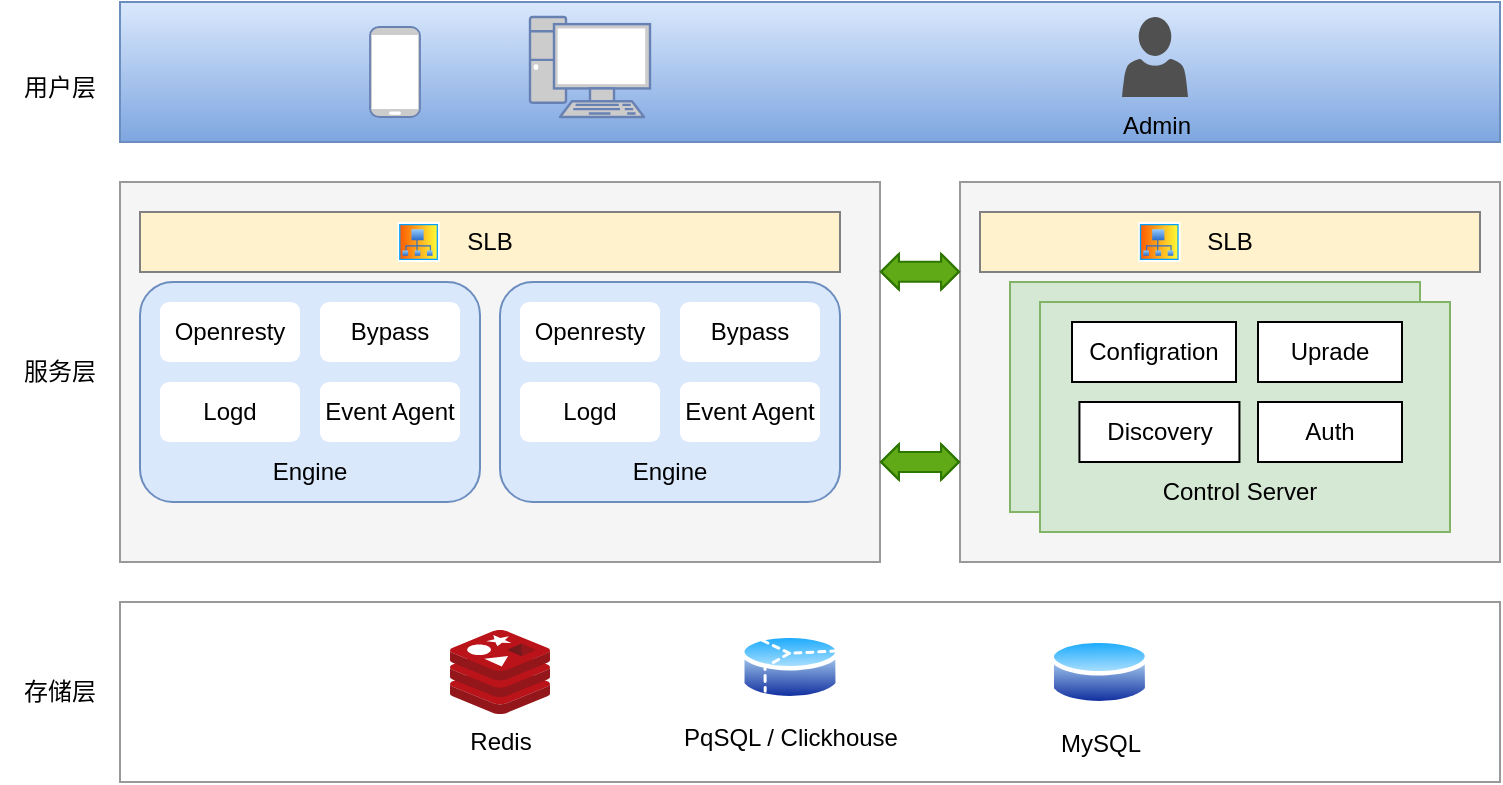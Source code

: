 <mxfile version="20.8.1" type="github" pages="4">
  <diagram id="QHqpLSU-fdE5Svy4Iw9_" name="架构图">
    <mxGraphModel dx="1195" dy="694" grid="1" gridSize="10" guides="1" tooltips="1" connect="1" arrows="1" fold="1" page="1" pageScale="1" pageWidth="827" pageHeight="1169" math="0" shadow="0">
      <root>
        <mxCell id="0" />
        <mxCell id="1" parent="0" />
        <mxCell id="9kweAl1eoht-Mn5aI06N-16" value="" style="rounded=0;whiteSpace=wrap;html=1;strokeColor=#999999;fillColor=#f5f5f5;fontColor=#333333;" vertex="1" parent="1">
          <mxGeometry x="610" y="230" width="270" height="190" as="geometry" />
        </mxCell>
        <mxCell id="9kweAl1eoht-Mn5aI06N-17" value="" style="rounded=0;whiteSpace=wrap;html=1;strokeColor=#82b366;fillColor=#d5e8d4;" vertex="1" parent="1">
          <mxGeometry x="635" y="280" width="205" height="115" as="geometry" />
        </mxCell>
        <mxCell id="DRKu7bPqZMU2_JwGomFF-2" value="" style="rounded=0;whiteSpace=wrap;html=1;strokeColor=#999999;fillColor=#f5f5f5;fontColor=#333333;" parent="1" vertex="1">
          <mxGeometry x="190" y="230" width="380" height="190" as="geometry" />
        </mxCell>
        <mxCell id="XTTUQiexYlqABtr_ovT6-5" value="" style="rounded=1;whiteSpace=wrap;html=1;strokeColor=#6c8ebf;fillColor=#dae8fc;movable=1;resizable=1;rotatable=1;deletable=1;editable=1;connectable=1;" parent="1" vertex="1">
          <mxGeometry x="200" y="280" width="170" height="110" as="geometry" />
        </mxCell>
        <mxCell id="DRKu7bPqZMU2_JwGomFF-1" value="" style="rounded=0;whiteSpace=wrap;html=1;strokeColor=#6c8ebf;fillColor=#dae8fc;gradientColor=#7ea6e0;" parent="1" vertex="1">
          <mxGeometry x="190" y="140" width="690" height="70" as="geometry" />
        </mxCell>
        <mxCell id="DRKu7bPqZMU2_JwGomFF-3" value="" style="rounded=0;whiteSpace=wrap;html=1;strokeColor=#82b366;fillColor=#d5e8d4;" parent="1" vertex="1">
          <mxGeometry x="650" y="290" width="205" height="115" as="geometry" />
        </mxCell>
        <mxCell id="DRKu7bPqZMU2_JwGomFF-4" value="" style="rounded=0;whiteSpace=wrap;html=1;strokeColor=#999999;" parent="1" vertex="1">
          <mxGeometry x="190" y="440" width="690" height="90" as="geometry" />
        </mxCell>
        <mxCell id="DRKu7bPqZMU2_JwGomFF-5" value="用户层" style="text;html=1;strokeColor=none;fillColor=none;align=center;verticalAlign=middle;whiteSpace=wrap;rounded=0;" parent="1" vertex="1">
          <mxGeometry x="130" y="167.5" width="60" height="30" as="geometry" />
        </mxCell>
        <mxCell id="XTTUQiexYlqABtr_ovT6-1" value="Openresty" style="rounded=1;whiteSpace=wrap;html=1;strokeColor=none;movable=1;resizable=1;rotatable=1;deletable=1;editable=1;connectable=1;" parent="1" vertex="1">
          <mxGeometry x="210" y="290" width="70" height="30" as="geometry" />
        </mxCell>
        <mxCell id="XTTUQiexYlqABtr_ovT6-2" value="Bypass" style="rounded=1;whiteSpace=wrap;html=1;strokeColor=none;movable=1;resizable=1;rotatable=1;deletable=1;editable=1;connectable=1;" parent="1" vertex="1">
          <mxGeometry x="290" y="290" width="70" height="30" as="geometry" />
        </mxCell>
        <mxCell id="XTTUQiexYlqABtr_ovT6-3" value="Event Agent" style="rounded=1;whiteSpace=wrap;html=1;strokeColor=none;movable=1;resizable=1;rotatable=1;deletable=1;editable=1;connectable=1;" parent="1" vertex="1">
          <mxGeometry x="290" y="330" width="70" height="30" as="geometry" />
        </mxCell>
        <mxCell id="XTTUQiexYlqABtr_ovT6-4" value="Logd" style="rounded=1;whiteSpace=wrap;html=1;strokeColor=none;movable=1;resizable=1;rotatable=1;deletable=1;editable=1;connectable=1;" parent="1" vertex="1">
          <mxGeometry x="210" y="330" width="70" height="30" as="geometry" />
        </mxCell>
        <mxCell id="XTTUQiexYlqABtr_ovT6-6" value="" style="rounded=1;whiteSpace=wrap;html=1;strokeColor=#6c8ebf;fillColor=#dae8fc;movable=1;resizable=1;rotatable=1;deletable=1;editable=1;connectable=1;" parent="1" vertex="1">
          <mxGeometry x="380" y="280" width="170" height="110" as="geometry" />
        </mxCell>
        <mxCell id="XTTUQiexYlqABtr_ovT6-7" value="Openresty" style="rounded=1;whiteSpace=wrap;html=1;strokeColor=none;movable=1;resizable=1;rotatable=1;deletable=1;editable=1;connectable=1;" parent="1" vertex="1">
          <mxGeometry x="390" y="290" width="70" height="30" as="geometry" />
        </mxCell>
        <mxCell id="XTTUQiexYlqABtr_ovT6-8" value="Bypass" style="rounded=1;whiteSpace=wrap;html=1;strokeColor=none;movable=1;resizable=1;rotatable=1;deletable=1;editable=1;connectable=1;" parent="1" vertex="1">
          <mxGeometry x="470" y="290" width="70" height="30" as="geometry" />
        </mxCell>
        <mxCell id="XTTUQiexYlqABtr_ovT6-9" value="Event Agent" style="rounded=1;whiteSpace=wrap;html=1;strokeColor=none;movable=1;resizable=1;rotatable=1;deletable=1;editable=1;connectable=1;" parent="1" vertex="1">
          <mxGeometry x="470" y="330" width="70" height="30" as="geometry" />
        </mxCell>
        <mxCell id="XTTUQiexYlqABtr_ovT6-10" value="Logd" style="rounded=1;whiteSpace=wrap;html=1;strokeColor=none;movable=1;resizable=1;rotatable=1;deletable=1;editable=1;connectable=1;" parent="1" vertex="1">
          <mxGeometry x="390" y="330" width="70" height="30" as="geometry" />
        </mxCell>
        <mxCell id="XTTUQiexYlqABtr_ovT6-16" value="SLB" style="rounded=0;whiteSpace=wrap;html=1;strokeColor=#808080;fillColor=#fff2cc;" parent="1" vertex="1">
          <mxGeometry x="200" y="245" width="350" height="30" as="geometry" />
        </mxCell>
        <mxCell id="XTTUQiexYlqABtr_ovT6-17" value="Engine" style="text;html=1;strokeColor=none;fillColor=none;align=center;verticalAlign=middle;whiteSpace=wrap;rounded=0;" parent="1" vertex="1">
          <mxGeometry x="435" y="360" width="60" height="30" as="geometry" />
        </mxCell>
        <mxCell id="A2RBMv4qCWmO6yTB0ns1-3" value="Engine" style="text;html=1;strokeColor=none;fillColor=none;align=center;verticalAlign=middle;whiteSpace=wrap;rounded=0;" parent="1" vertex="1">
          <mxGeometry x="255" y="360" width="60" height="30" as="geometry" />
        </mxCell>
        <mxCell id="A2RBMv4qCWmO6yTB0ns1-4" value="" style="fontColor=#0066CC;verticalAlign=top;verticalLabelPosition=bottom;labelPosition=center;align=center;html=1;outlineConnect=0;fillColor=#CCCCCC;strokeColor=#6881B3;gradientColor=none;gradientDirection=north;strokeWidth=2;shape=mxgraph.networks.mobile;rounded=0;" parent="1" vertex="1">
          <mxGeometry x="315" y="152.5" width="25" height="45" as="geometry" />
        </mxCell>
        <mxCell id="A2RBMv4qCWmO6yTB0ns1-5" value="" style="fontColor=#0066CC;verticalAlign=top;verticalLabelPosition=bottom;labelPosition=center;align=center;html=1;outlineConnect=0;fillColor=#CCCCCC;strokeColor=#6881B3;gradientColor=none;gradientDirection=north;strokeWidth=2;shape=mxgraph.networks.pc;rounded=0;" parent="1" vertex="1">
          <mxGeometry x="395" y="147.5" width="60" height="50" as="geometry" />
        </mxCell>
        <mxCell id="T-98aVVm2dTqcfH8pRrv-1" value="Redis" style="sketch=0;aspect=fixed;html=1;points=[];align=center;image;fontSize=12;image=img/lib/mscae/Cache_Redis_Product.svg;" vertex="1" parent="1">
          <mxGeometry x="355" y="454" width="50" height="42" as="geometry" />
        </mxCell>
        <mxCell id="T-98aVVm2dTqcfH8pRrv-3" value="Configration" style="rounded=0;whiteSpace=wrap;html=1;" vertex="1" parent="1">
          <mxGeometry x="666" y="300" width="82" height="30" as="geometry" />
        </mxCell>
        <mxCell id="T-98aVVm2dTqcfH8pRrv-4" value="Uprade" style="rounded=0;whiteSpace=wrap;html=1;" vertex="1" parent="1">
          <mxGeometry x="759" y="300" width="72" height="30" as="geometry" />
        </mxCell>
        <mxCell id="ZY-Z2LiAh8ZrY2GahEp_-1" value="Control Server" style="text;html=1;strokeColor=none;fillColor=none;align=center;verticalAlign=middle;whiteSpace=wrap;rounded=0;" vertex="1" parent="1">
          <mxGeometry x="700" y="375" width="100" height="20" as="geometry" />
        </mxCell>
        <mxCell id="9kweAl1eoht-Mn5aI06N-4" value="" style="aspect=fixed;perimeter=ellipsePerimeter;html=1;align=center;shadow=0;dashed=0;spacingTop=3;image;image=img/lib/active_directory/site_collection.svg;" vertex="1" parent="1">
          <mxGeometry x="328.72" y="250" width="21.28" height="20" as="geometry" />
        </mxCell>
        <mxCell id="9kweAl1eoht-Mn5aI06N-7" value="Admin" style="sketch=0;pointerEvents=1;shadow=0;dashed=0;html=1;strokeColor=none;labelPosition=center;verticalLabelPosition=bottom;verticalAlign=top;align=center;fillColor=#505050;shape=mxgraph.mscae.intune.account_portal" vertex="1" parent="1">
          <mxGeometry x="691" y="147.5" width="33" height="40" as="geometry" />
        </mxCell>
        <mxCell id="9kweAl1eoht-Mn5aI06N-8" value="Discovery" style="rounded=0;whiteSpace=wrap;html=1;" vertex="1" parent="1">
          <mxGeometry x="669.72" y="340" width="80" height="30" as="geometry" />
        </mxCell>
        <mxCell id="9kweAl1eoht-Mn5aI06N-9" value="Auth" style="rounded=0;whiteSpace=wrap;html=1;" vertex="1" parent="1">
          <mxGeometry x="759" y="340" width="72" height="30" as="geometry" />
        </mxCell>
        <mxCell id="9kweAl1eoht-Mn5aI06N-11" value="PqSQL / Clickhouse" style="aspect=fixed;perimeter=ellipsePerimeter;html=1;align=center;shadow=0;dashed=0;spacingTop=3;image;image=img/lib/active_directory/database_partition_3.svg;" vertex="1" parent="1">
          <mxGeometry x="500" y="454" width="50" height="37" as="geometry" />
        </mxCell>
        <mxCell id="9kweAl1eoht-Mn5aI06N-12" value="MySQL" style="aspect=fixed;perimeter=ellipsePerimeter;html=1;align=center;shadow=0;dashed=0;spacingTop=3;image;image=img/lib/active_directory/database.svg;" vertex="1" parent="1">
          <mxGeometry x="654.72" y="456.5" width="50" height="37" as="geometry" />
        </mxCell>
        <mxCell id="9kweAl1eoht-Mn5aI06N-14" value="SLB" style="rounded=0;whiteSpace=wrap;html=1;strokeColor=#808080;fillColor=#fff2cc;" vertex="1" parent="1">
          <mxGeometry x="620" y="245" width="250" height="30" as="geometry" />
        </mxCell>
        <mxCell id="9kweAl1eoht-Mn5aI06N-18" value="" style="aspect=fixed;perimeter=ellipsePerimeter;html=1;align=center;shadow=0;dashed=0;spacingTop=3;image;image=img/lib/active_directory/site_collection.svg;" vertex="1" parent="1">
          <mxGeometry x="699.08" y="250" width="21.28" height="20" as="geometry" />
        </mxCell>
        <mxCell id="9kweAl1eoht-Mn5aI06N-21" value="存储层" style="text;html=1;strokeColor=none;fillColor=none;align=center;verticalAlign=middle;whiteSpace=wrap;rounded=0;" vertex="1" parent="1">
          <mxGeometry x="130" y="470" width="60" height="30" as="geometry" />
        </mxCell>
        <mxCell id="9kweAl1eoht-Mn5aI06N-22" value="服务层" style="text;html=1;strokeColor=none;fillColor=none;align=center;verticalAlign=middle;whiteSpace=wrap;rounded=0;" vertex="1" parent="1">
          <mxGeometry x="130" y="310" width="60" height="30" as="geometry" />
        </mxCell>
        <mxCell id="9kweAl1eoht-Mn5aI06N-24" value="" style="shape=flexArrow;endArrow=classic;startArrow=classic;html=1;rounded=0;fillColor=#60a917;strokeColor=#2D7600;endWidth=6.815;endSize=2.655;startWidth=6.815;startSize=2.655;" edge="1" parent="1">
          <mxGeometry width="100" height="100" relative="1" as="geometry">
            <mxPoint x="570" y="370.0" as="sourcePoint" />
            <mxPoint x="610" y="370" as="targetPoint" />
            <Array as="points">
              <mxPoint x="600" y="370" />
            </Array>
          </mxGeometry>
        </mxCell>
        <mxCell id="9kweAl1eoht-Mn5aI06N-26" value="" style="shape=flexArrow;endArrow=classic;startArrow=classic;html=1;rounded=0;fillColor=#60a917;strokeColor=#2D7600;endWidth=6.815;endSize=2.655;startWidth=6.815;startSize=2.655;" edge="1" parent="1">
          <mxGeometry width="100" height="100" relative="1" as="geometry">
            <mxPoint x="570" y="274.85" as="sourcePoint" />
            <mxPoint x="610" y="274.85" as="targetPoint" />
            <Array as="points">
              <mxPoint x="600" y="274.85" />
            </Array>
          </mxGeometry>
        </mxCell>
      </root>
    </mxGraphModel>
  </diagram>
  <diagram id="H_ck7P8dlUUagU2h52F6" name="原理示意图">
    <mxGraphModel dx="1314" dy="763" grid="1" gridSize="10" guides="1" tooltips="1" connect="1" arrows="1" fold="1" page="1" pageScale="1" pageWidth="827" pageHeight="1169" math="0" shadow="0">
      <root>
        <mxCell id="0" />
        <mxCell id="1" parent="0" />
        <mxCell id="0kI2cozcI7CMRLFcSVNO-47" value="" style="rounded=1;whiteSpace=wrap;html=1;glass=0;dashed=1;dashPattern=8 8;shadow=0;strokeColor=#999999;" parent="1" vertex="1">
          <mxGeometry x="130" y="160" width="570" height="440" as="geometry" />
        </mxCell>
        <mxCell id="0kI2cozcI7CMRLFcSVNO-32" value="" style="rounded=1;whiteSpace=wrap;html=1;glass=0;fillColor=#F5F9FF;strokeColor=none;" parent="1" vertex="1">
          <mxGeometry x="160" y="480" width="380" height="100" as="geometry" />
        </mxCell>
        <mxCell id="0kI2cozcI7CMRLFcSVNO-28" value="" style="rounded=0;whiteSpace=wrap;html=1;fillColor=#E6E6E6;strokeColor=none;glass=0;" parent="1" vertex="1">
          <mxGeometry x="240" y="200" width="200" height="120" as="geometry" />
        </mxCell>
        <mxCell id="vspUS4Y1iWkkkbIc6cM_-5" style="edgeStyle=orthogonalEdgeStyle;rounded=0;orthogonalLoop=1;jettySize=auto;html=1;entryX=0;entryY=0.5;entryDx=0;entryDy=0;strokeWidth=2;strokeColor=#82B366;fillColor=#60a917;shadow=0;" parent="1" source="0kI2cozcI7CMRLFcSVNO-14" target="0kI2cozcI7CMRLFcSVNO-11" edge="1">
          <mxGeometry relative="1" as="geometry" />
        </mxCell>
        <mxCell id="0kI2cozcI7CMRLFcSVNO-14" value="" style="rounded=0;whiteSpace=wrap;html=1;fillColor=#E6E6E6;strokeColor=none;" parent="1" vertex="1">
          <mxGeometry x="250" y="210" width="200" height="120" as="geometry" />
        </mxCell>
        <mxCell id="0kI2cozcI7CMRLFcSVNO-2" value="Openresty" style="rounded=0;whiteSpace=wrap;html=1;fillColor=#dae8fc;strokeColor=#6c8ebf;movable=0;resizable=0;rotatable=0;deletable=0;editable=0;connectable=0;" parent="1" vertex="1">
          <mxGeometry x="270" y="229.17" width="70" height="30" as="geometry" />
        </mxCell>
        <mxCell id="0kI2cozcI7CMRLFcSVNO-3" value="Event" style="rounded=0;whiteSpace=wrap;html=1;fillColor=#f5f5f5;fontColor=#333333;strokeColor=#666666;movable=0;resizable=0;rotatable=0;deletable=0;editable=0;connectable=0;" parent="1" vertex="1">
          <mxGeometry x="270" y="269.17" width="70" height="30" as="geometry" />
        </mxCell>
        <mxCell id="0kI2cozcI7CMRLFcSVNO-4" value="Bypass" style="rounded=0;whiteSpace=wrap;html=1;fillColor=#dae8fc;strokeColor=#6c8ebf;movable=0;resizable=0;rotatable=0;deletable=0;editable=0;connectable=0;" parent="1" vertex="1">
          <mxGeometry x="350" y="229.17" width="70" height="30" as="geometry" />
        </mxCell>
        <mxCell id="vspUS4Y1iWkkkbIc6cM_-6" style="edgeStyle=orthogonalEdgeStyle;rounded=0;orthogonalLoop=1;jettySize=auto;html=1;entryX=0.5;entryY=0;entryDx=0;entryDy=0;entryPerimeter=0;strokeColor=#666666;strokeWidth=2;curved=1;dashed=1;" parent="1" source="0kI2cozcI7CMRLFcSVNO-5" target="0kI2cozcI7CMRLFcSVNO-16" edge="1">
          <mxGeometry relative="1" as="geometry" />
        </mxCell>
        <mxCell id="0kI2cozcI7CMRLFcSVNO-5" value="Logd" style="rounded=0;whiteSpace=wrap;html=1;fillColor=#f5f5f5;fontColor=#333333;strokeColor=#666666;movable=1;resizable=1;rotatable=1;deletable=1;editable=1;connectable=1;" parent="1" vertex="1">
          <mxGeometry x="350" y="269.17" width="70" height="30" as="geometry" />
        </mxCell>
        <mxCell id="0kI2cozcI7CMRLFcSVNO-8" value="" style="rounded=1;whiteSpace=wrap;html=1;fillColor=#E6E6E6;fontColor=#333333;strokeColor=#666666;" parent="1" vertex="1">
          <mxGeometry x="200" y="495.5" width="300" height="65" as="geometry" />
        </mxCell>
        <mxCell id="0kI2cozcI7CMRLFcSVNO-11" value="App Gateway" style="rounded=0;whiteSpace=wrap;html=1;fillColor=#1ba1e2;fontColor=#ffffff;strokeColor=#006EAF;" parent="1" vertex="1">
          <mxGeometry x="800" y="247.5" width="90" height="45" as="geometry" />
        </mxCell>
        <mxCell id="0kI2cozcI7CMRLFcSVNO-12" value="Uprade" style="rounded=1;whiteSpace=wrap;html=1;strokeColor=none;" parent="1" vertex="1">
          <mxGeometry x="390" y="512.5" width="70" height="30" as="geometry" />
        </mxCell>
        <mxCell id="0kI2cozcI7CMRLFcSVNO-13" value="Pilot" style="rounded=0;whiteSpace=wrap;html=1;strokeColor=none;" parent="1" vertex="1">
          <mxGeometry x="305" y="513" width="70" height="30" as="geometry" />
        </mxCell>
        <mxCell id="0kI2cozcI7CMRLFcSVNO-15" style="edgeStyle=orthogonalEdgeStyle;rounded=0;orthogonalLoop=1;jettySize=auto;html=1;exitX=0.5;exitY=1;exitDx=0;exitDy=0;" parent="1" source="0kI2cozcI7CMRLFcSVNO-3" target="0kI2cozcI7CMRLFcSVNO-3" edge="1">
          <mxGeometry relative="1" as="geometry" />
        </mxCell>
        <mxCell id="0kI2cozcI7CMRLFcSVNO-16" value="Log Store" style="shape=cylinder3;whiteSpace=wrap;html=1;boundedLbl=1;backgroundOutline=1;size=15;" parent="1" vertex="1">
          <mxGeometry x="570" y="485" width="70" height="60" as="geometry" />
        </mxCell>
        <mxCell id="0kI2cozcI7CMRLFcSVNO-17" value="" style="endArrow=classic;html=1;rounded=0;strokeWidth=2;fillColor=#d5e8d4;strokeColor=#82b366;" parent="1" edge="1">
          <mxGeometry x="-0.25" y="40" width="50" height="50" relative="1" as="geometry">
            <mxPoint x="40" y="268.48" as="sourcePoint" />
            <mxPoint x="240" y="268.51" as="targetPoint" />
            <Array as="points">
              <mxPoint x="240" y="268.51" />
            </Array>
            <mxPoint as="offset" />
          </mxGeometry>
        </mxCell>
        <mxCell id="0kI2cozcI7CMRLFcSVNO-29" value="Engine" style="text;html=1;strokeColor=none;fillColor=none;align=center;verticalAlign=middle;whiteSpace=wrap;rounded=0;" parent="1" vertex="1">
          <mxGeometry x="240" y="170" width="60" height="30" as="geometry" />
        </mxCell>
        <mxCell id="0kI2cozcI7CMRLFcSVNO-30" value="&lt;meta charset=&quot;utf-8&quot;&gt;&lt;span style=&quot;color: rgb(0, 0, 0); font-family: Helvetica; font-size: 12px; font-style: normal; font-variant-ligatures: normal; font-variant-caps: normal; font-weight: 400; letter-spacing: normal; orphans: 2; text-align: center; text-indent: 0px; text-transform: none; widows: 2; word-spacing: 0px; -webkit-text-stroke-width: 0px; background-color: rgb(251, 251, 251); text-decoration-thickness: initial; text-decoration-style: initial; text-decoration-color: initial; float: none; display: inline !important;&quot;&gt;Control Plane&lt;/span&gt;" style="text;html=1;strokeColor=none;fillColor=none;align=center;verticalAlign=middle;whiteSpace=wrap;rounded=0;" parent="1" vertex="1">
          <mxGeometry x="130" y="450" width="140" height="30" as="geometry" />
        </mxCell>
        <mxCell id="0kI2cozcI7CMRLFcSVNO-31" value="控制端" style="text;html=1;strokeColor=none;fillColor=none;align=center;verticalAlign=middle;whiteSpace=wrap;rounded=0;" parent="1" vertex="1">
          <mxGeometry x="220" y="515" width="60" height="30" as="geometry" />
        </mxCell>
        <mxCell id="0kI2cozcI7CMRLFcSVNO-35" value="Ingress&lt;br&gt;traffic" style="text;html=1;strokeColor=none;fillColor=none;align=center;verticalAlign=middle;whiteSpace=wrap;rounded=0;glass=0;dashed=1;dashPattern=8 8;opacity=80;" parent="1" vertex="1">
          <mxGeometry x="30" y="280" width="60" height="30" as="geometry" />
        </mxCell>
        <mxCell id="0kI2cozcI7CMRLFcSVNO-37" value="Egress&lt;br&gt;traffic" style="text;html=1;strokeColor=none;fillColor=none;align=center;verticalAlign=middle;whiteSpace=wrap;rounded=0;glass=0;dashed=1;dashPattern=8 8;opacity=80;" parent="1" vertex="1">
          <mxGeometry x="710" y="280" width="60" height="30" as="geometry" />
        </mxCell>
        <mxCell id="0kI2cozcI7CMRLFcSVNO-49" value="WAAP" style="text;html=1;align=center;verticalAlign=middle;resizable=0;points=[];autosize=1;strokeColor=none;fillColor=none;fontStyle=0;fontSize=14;" parent="1" vertex="1">
          <mxGeometry x="160" y="130" width="60" height="30" as="geometry" />
        </mxCell>
        <mxCell id="6QE7lQpZtBJtU-MwEa37-3" value="&lt;span style=&quot;font-size: 6px;&quot;&gt;PgSQL /&amp;nbsp;&lt;/span&gt;&lt;span style=&quot;font-size: 6px;&quot;&gt;Clickhouse&lt;/span&gt;" style="text;html=1;strokeColor=none;fillColor=none;align=center;verticalAlign=middle;whiteSpace=wrap;rounded=0;fontSize=6;" parent="1" vertex="1">
          <mxGeometry x="540" y="560.5" width="140" height="10" as="geometry" />
        </mxCell>
        <mxCell id="vspUS4Y1iWkkkbIc6cM_-21" value="" style="endArrow=classic;html=1;rounded=0;dashed=1;strokeColor=#666666;strokeWidth=2;curved=1;exitX=0.5;exitY=0;exitDx=0;exitDy=0;edgeStyle=orthogonalEdgeStyle;" parent="1" source="0kI2cozcI7CMRLFcSVNO-8" edge="1">
          <mxGeometry width="50" height="50" relative="1" as="geometry">
            <mxPoint x="310" y="460" as="sourcePoint" />
            <mxPoint x="310" y="300" as="targetPoint" />
          </mxGeometry>
        </mxCell>
        <mxCell id="vspUS4Y1iWkkkbIc6cM_-22" value="&lt;span style=&quot;border-color: var(--border-color); font-size: 12px; text-align: left; background-color: rgb(251, 251, 251);&quot;&gt;Discovery&lt;/span&gt;&lt;br style=&quot;border-color: var(--border-color); font-size: 12px; text-align: left; background-color: rgb(251, 251, 251);&quot;&gt;&lt;span style=&quot;border-color: var(--border-color); font-size: 12px; text-align: left; background-color: rgb(251, 251, 251);&quot;&gt;Configuration&lt;/span&gt;" style="edgeLabel;html=1;align=center;verticalAlign=middle;resizable=0;points=[];" parent="vspUS4Y1iWkkkbIc6cM_-21" vertex="1" connectable="0">
          <mxGeometry x="-0.364" y="4" relative="1" as="geometry">
            <mxPoint as="offset" />
          </mxGeometry>
        </mxCell>
      </root>
    </mxGraphModel>
  </diagram>
  <diagram id="Ht1M8jgEwFfnCIfOTk4-" name="组件介绍">
    <mxGraphModel dx="1314" dy="763" grid="1" gridSize="10" guides="1" tooltips="1" connect="1" arrows="1" fold="1" page="1" pageScale="1" pageWidth="1169" pageHeight="827" math="0" shadow="0">
      <root>
        <mxCell id="0" />
        <mxCell id="1" parent="0" />
        <mxCell id="WzUDPW5uthaogsePawCD-2" value="&lt;meta charset=&quot;utf-8&quot;&gt;&lt;span style=&quot;color: rgb(0, 0, 0); font-family: Helvetica; font-size: 12px; font-style: normal; font-variant-ligatures: normal; font-variant-caps: normal; font-weight: 400; letter-spacing: normal; orphans: 2; text-align: left; text-indent: 0px; text-transform: none; widows: 2; word-spacing: 0px; -webkit-text-stroke-width: 0px; background-color: rgb(251, 251, 251); text-decoration-thickness: initial; text-decoration-style: initial; text-decoration-color: initial; float: none; display: inline !important;&quot;&gt;组件简单介绍&lt;/span&gt;&lt;br style=&quot;border-color: var(--border-color); color: rgb(0, 0, 0); font-family: Helvetica; font-size: 12px; font-style: normal; font-variant-ligatures: normal; font-variant-caps: normal; font-weight: 400; letter-spacing: normal; orphans: 2; text-align: left; text-indent: 0px; text-transform: none; widows: 2; word-spacing: 0px; -webkit-text-stroke-width: 0px; background-color: rgb(251, 251, 251); text-decoration-thickness: initial; text-decoration-style: initial; text-decoration-color: initial;&quot;&gt;&lt;br style=&quot;border-color: var(--border-color); color: rgb(0, 0, 0); font-family: Helvetica; font-size: 12px; font-style: normal; font-variant-ligatures: normal; font-variant-caps: normal; font-weight: 400; letter-spacing: normal; orphans: 2; text-align: left; text-indent: 0px; text-transform: none; widows: 2; word-spacing: 0px; -webkit-text-stroke-width: 0px; background-color: rgb(251, 251, 251); text-decoration-thickness: initial; text-decoration-style: initial; text-decoration-color: initial;&quot;&gt;&lt;span style=&quot;color: rgb(0, 0, 0); font-family: Helvetica; font-size: 12px; font-style: normal; font-variant-ligatures: normal; font-variant-caps: normal; font-weight: 400; letter-spacing: normal; orphans: 2; text-align: left; text-indent: 0px; text-transform: none; widows: 2; word-spacing: 0px; -webkit-text-stroke-width: 0px; background-color: rgb(251, 251, 251); text-decoration-thickness: initial; text-decoration-style: initial; text-decoration-color: initial; float: none; display: inline !important;&quot;&gt;引擎：&lt;/span&gt;&lt;br style=&quot;border-color: var(--border-color); color: rgb(0, 0, 0); font-family: Helvetica; font-size: 12px; font-style: normal; font-variant-ligatures: normal; font-variant-caps: normal; font-weight: 400; letter-spacing: normal; orphans: 2; text-align: left; text-indent: 0px; text-transform: none; widows: 2; word-spacing: 0px; -webkit-text-stroke-width: 0px; background-color: rgb(251, 251, 251); text-decoration-thickness: initial; text-decoration-style: initial; text-decoration-color: initial;&quot;&gt;&lt;span style=&quot;color: rgb(0, 0, 0); font-family: Helvetica; font-size: 12px; font-style: normal; font-variant-ligatures: normal; font-variant-caps: normal; font-weight: 400; letter-spacing: normal; orphans: 2; text-align: left; text-indent: 0px; text-transform: none; widows: 2; word-spacing: 0px; -webkit-text-stroke-width: 0px; background-color: rgb(251, 251, 251); text-decoration-thickness: initial; text-decoration-style: initial; text-decoration-color: initial; float: none; display: inline !important;&quot;&gt;Openresty：&lt;/span&gt;&lt;span style=&quot;border-color: var(--border-color); font-style: normal; font-variant-ligatures: normal; font-variant-caps: normal; font-weight: 400; letter-spacing: normal; orphans: 2; text-align: left; text-indent: 0px; text-transform: none; widows: 2; word-spacing: 0px; -webkit-text-stroke-width: 0px; text-decoration-thickness: initial; text-decoration-style: initial; text-decoration-color: initial; color: rgb(51, 51, 51); font-family: Arial, sans-serif; font-size: 13px; background-color: rgb(255, 255, 255);&quot;&gt;基于nginx与lua的高性能代理服务器，检测功能的核心实现；&lt;br style=&quot;border-color: var(--border-color);&quot;&gt;Bypass：起过载保护作用，当Openresty进程挂掉后，网络流量可以正常转发，而不影响业务；&lt;br style=&quot;border-color: var(--border-color);&quot;&gt;Event：主要负责引擎与控制端的通信（Http协议），与Openresty通过共享内存通信；&lt;br style=&quot;border-color: var(--border-color);&quot;&gt;Logd：负责检测日志的记录，写入到LogStore中；&lt;br style=&quot;border-color: var(--border-color);&quot;&gt;&lt;br style=&quot;border-color: var(--border-color);&quot;&gt;控制面：&lt;br style=&quot;border-color: var(--border-color);&quot;&gt;Pilot：控制端的主要程序，负责规则生成与下发，引擎的状态监测，监测日志分析告警等；&lt;br style=&quot;border-color: var(--border-color);&quot;&gt;Uprade：负责控制端升级，配置备份与恢复；&lt;/span&gt;" style="text;whiteSpace=wrap;html=1;" parent="1" vertex="1">
          <mxGeometry x="200" y="180" width="560" height="210" as="geometry" />
        </mxCell>
      </root>
    </mxGraphModel>
  </diagram>
  <diagram id="2LwcnpU5y4H_kz4jwnWc" name="进程介绍">
    <mxGraphModel dx="1314" dy="763" grid="1" gridSize="10" guides="1" tooltips="1" connect="1" arrows="1" fold="1" page="1" pageScale="1" pageWidth="827" pageHeight="1169" math="0" shadow="0">
      <root>
        <mxCell id="0" />
        <mxCell id="1" parent="0" />
        <mxCell id="PeD444H6cPswoVOKIjSt-1" value="" style="rounded=1;whiteSpace=wrap;html=1;glass=0;dashed=1;dashPattern=8 8;shadow=0;strokeColor=#999999;" parent="1" vertex="1">
          <mxGeometry x="130" y="160" width="570" height="440" as="geometry" />
        </mxCell>
        <mxCell id="PeD444H6cPswoVOKIjSt-2" value="" style="rounded=1;whiteSpace=wrap;html=1;glass=0;fillColor=#F5F9FF;strokeColor=none;" parent="1" vertex="1">
          <mxGeometry x="160" y="480" width="380" height="100" as="geometry" />
        </mxCell>
        <mxCell id="PeD444H6cPswoVOKIjSt-3" value="" style="rounded=0;whiteSpace=wrap;html=1;fillColor=#E6E6E6;strokeColor=none;glass=0;" parent="1" vertex="1">
          <mxGeometry x="240" y="200" width="200" height="120" as="geometry" />
        </mxCell>
        <mxCell id="PeD444H6cPswoVOKIjSt-4" style="edgeStyle=orthogonalEdgeStyle;rounded=0;orthogonalLoop=1;jettySize=auto;html=1;entryX=0;entryY=0.5;entryDx=0;entryDy=0;strokeWidth=2;strokeColor=#82B366;fillColor=#60a917;shadow=0;" parent="1" source="PeD444H6cPswoVOKIjSt-5" target="PeD444H6cPswoVOKIjSt-12" edge="1">
          <mxGeometry relative="1" as="geometry" />
        </mxCell>
        <mxCell id="PeD444H6cPswoVOKIjSt-5" value="" style="rounded=0;whiteSpace=wrap;html=1;fillColor=#E6E6E6;strokeColor=none;" parent="1" vertex="1">
          <mxGeometry x="250" y="210" width="200" height="120" as="geometry" />
        </mxCell>
        <mxCell id="PeD444H6cPswoVOKIjSt-6" value="Openresty" style="rounded=0;whiteSpace=wrap;html=1;fillColor=#dae8fc;strokeColor=#6c8ebf;movable=0;resizable=0;rotatable=0;deletable=0;editable=0;connectable=0;" parent="1" vertex="1">
          <mxGeometry x="270" y="229.17" width="70" height="30" as="geometry" />
        </mxCell>
        <mxCell id="PeD444H6cPswoVOKIjSt-7" value="Event Agent" style="rounded=0;whiteSpace=wrap;html=1;fillColor=#f5f5f5;fontColor=#333333;strokeColor=#666666;movable=1;resizable=1;rotatable=1;deletable=1;editable=1;connectable=1;" parent="1" vertex="1">
          <mxGeometry x="270" y="269.17" width="70" height="30" as="geometry" />
        </mxCell>
        <mxCell id="PeD444H6cPswoVOKIjSt-8" value="Bypass" style="rounded=0;whiteSpace=wrap;html=1;fillColor=#dae8fc;strokeColor=#6c8ebf;movable=0;resizable=0;rotatable=0;deletable=0;editable=0;connectable=0;" parent="1" vertex="1">
          <mxGeometry x="350" y="229.17" width="70" height="30" as="geometry" />
        </mxCell>
        <mxCell id="PeD444H6cPswoVOKIjSt-9" style="edgeStyle=orthogonalEdgeStyle;rounded=0;orthogonalLoop=1;jettySize=auto;html=1;entryX=0.5;entryY=0;entryDx=0;entryDy=0;entryPerimeter=0;strokeColor=#666666;strokeWidth=2;curved=1;dashed=1;" parent="1" source="PeD444H6cPswoVOKIjSt-10" target="PeD444H6cPswoVOKIjSt-16" edge="1">
          <mxGeometry relative="1" as="geometry" />
        </mxCell>
        <mxCell id="PeD444H6cPswoVOKIjSt-10" value="Logd" style="rounded=0;whiteSpace=wrap;html=1;fillColor=#f5f5f5;fontColor=#333333;strokeColor=#666666;movable=1;resizable=1;rotatable=1;deletable=1;editable=1;connectable=1;" parent="1" vertex="1">
          <mxGeometry x="350" y="269.17" width="70" height="30" as="geometry" />
        </mxCell>
        <mxCell id="PeD444H6cPswoVOKIjSt-11" value="" style="rounded=1;whiteSpace=wrap;html=1;fillColor=#E6E6E6;fontColor=#333333;strokeColor=#666666;" parent="1" vertex="1">
          <mxGeometry x="200" y="495.5" width="300" height="65" as="geometry" />
        </mxCell>
        <mxCell id="PeD444H6cPswoVOKIjSt-12" value="App Gateway" style="rounded=0;whiteSpace=wrap;html=1;fillColor=#1ba1e2;fontColor=#ffffff;strokeColor=#006EAF;" parent="1" vertex="1">
          <mxGeometry x="800" y="247.5" width="90" height="45" as="geometry" />
        </mxCell>
        <mxCell id="PeD444H6cPswoVOKIjSt-13" value="Uprade" style="rounded=1;whiteSpace=wrap;html=1;strokeColor=none;" parent="1" vertex="1">
          <mxGeometry x="390" y="513" width="90" height="30" as="geometry" />
        </mxCell>
        <mxCell id="PeD444H6cPswoVOKIjSt-14" value="Control Server&amp;nbsp;" style="rounded=0;whiteSpace=wrap;html=1;strokeColor=none;" parent="1" vertex="1">
          <mxGeometry x="290" y="513" width="90" height="30" as="geometry" />
        </mxCell>
        <mxCell id="PeD444H6cPswoVOKIjSt-15" style="edgeStyle=orthogonalEdgeStyle;rounded=0;orthogonalLoop=1;jettySize=auto;html=1;exitX=0.5;exitY=1;exitDx=0;exitDy=0;" parent="1" source="PeD444H6cPswoVOKIjSt-7" target="PeD444H6cPswoVOKIjSt-7" edge="1">
          <mxGeometry relative="1" as="geometry" />
        </mxCell>
        <mxCell id="PeD444H6cPswoVOKIjSt-16" value="Log Store" style="shape=cylinder3;whiteSpace=wrap;html=1;boundedLbl=1;backgroundOutline=1;size=15;" parent="1" vertex="1">
          <mxGeometry x="570" y="485" width="70" height="60" as="geometry" />
        </mxCell>
        <mxCell id="PeD444H6cPswoVOKIjSt-17" value="" style="endArrow=classic;html=1;rounded=0;strokeWidth=2;fillColor=#d5e8d4;strokeColor=#82b366;" parent="1" edge="1">
          <mxGeometry x="-0.25" y="40" width="50" height="50" relative="1" as="geometry">
            <mxPoint x="40" y="268.48" as="sourcePoint" />
            <mxPoint x="240" y="268.51" as="targetPoint" />
            <Array as="points">
              <mxPoint x="240" y="268.51" />
            </Array>
            <mxPoint as="offset" />
          </mxGeometry>
        </mxCell>
        <mxCell id="PeD444H6cPswoVOKIjSt-18" value="Engine" style="text;html=1;strokeColor=none;fillColor=none;align=center;verticalAlign=middle;whiteSpace=wrap;rounded=0;" parent="1" vertex="1">
          <mxGeometry x="240" y="170" width="60" height="30" as="geometry" />
        </mxCell>
        <mxCell id="PeD444H6cPswoVOKIjSt-19" value="&lt;meta charset=&quot;utf-8&quot;&gt;&lt;span style=&quot;color: rgb(0, 0, 0); font-family: Helvetica; font-size: 12px; font-style: normal; font-variant-ligatures: normal; font-variant-caps: normal; font-weight: 400; letter-spacing: normal; orphans: 2; text-align: center; text-indent: 0px; text-transform: none; widows: 2; word-spacing: 0px; -webkit-text-stroke-width: 0px; background-color: rgb(251, 251, 251); text-decoration-thickness: initial; text-decoration-style: initial; text-decoration-color: initial; float: none; display: inline !important;&quot;&gt;Control Plane&lt;/span&gt;" style="text;html=1;strokeColor=none;fillColor=none;align=center;verticalAlign=middle;whiteSpace=wrap;rounded=0;" parent="1" vertex="1">
          <mxGeometry x="130" y="450" width="140" height="30" as="geometry" />
        </mxCell>
        <mxCell id="PeD444H6cPswoVOKIjSt-20" value="控制端" style="text;html=1;strokeColor=none;fillColor=none;align=center;verticalAlign=middle;whiteSpace=wrap;rounded=0;" parent="1" vertex="1">
          <mxGeometry x="220" y="515" width="60" height="30" as="geometry" />
        </mxCell>
        <mxCell id="PeD444H6cPswoVOKIjSt-21" value="Ingress&lt;br&gt;traffic" style="text;html=1;strokeColor=none;fillColor=none;align=center;verticalAlign=middle;whiteSpace=wrap;rounded=0;glass=0;dashed=1;dashPattern=8 8;opacity=80;" parent="1" vertex="1">
          <mxGeometry x="30" y="280" width="60" height="30" as="geometry" />
        </mxCell>
        <mxCell id="PeD444H6cPswoVOKIjSt-22" value="Egress&lt;br&gt;traffic" style="text;html=1;strokeColor=none;fillColor=none;align=center;verticalAlign=middle;whiteSpace=wrap;rounded=0;glass=0;dashed=1;dashPattern=8 8;opacity=80;" parent="1" vertex="1">
          <mxGeometry x="710" y="280" width="60" height="30" as="geometry" />
        </mxCell>
        <mxCell id="PeD444H6cPswoVOKIjSt-23" value="WebWAF" style="text;html=1;align=center;verticalAlign=middle;resizable=0;points=[];autosize=1;strokeColor=none;fillColor=none;fontStyle=0;fontSize=14;" parent="1" vertex="1">
          <mxGeometry x="150" y="130" width="80" height="30" as="geometry" />
        </mxCell>
        <mxCell id="PeD444H6cPswoVOKIjSt-24" value="&lt;span style=&quot;font-size: 6px;&quot;&gt;PgSQL /&amp;nbsp;&lt;/span&gt;&lt;span style=&quot;font-size: 6px;&quot;&gt;Clickhouse&lt;/span&gt;" style="text;html=1;strokeColor=none;fillColor=none;align=center;verticalAlign=middle;whiteSpace=wrap;rounded=0;fontSize=6;" parent="1" vertex="1">
          <mxGeometry x="540" y="560.5" width="140" height="10" as="geometry" />
        </mxCell>
        <mxCell id="PeD444H6cPswoVOKIjSt-25" value="" style="endArrow=classic;html=1;rounded=0;dashed=1;strokeColor=#666666;strokeWidth=2;curved=1;exitX=0.5;exitY=0;exitDx=0;exitDy=0;edgeStyle=orthogonalEdgeStyle;" parent="1" source="PeD444H6cPswoVOKIjSt-11" edge="1">
          <mxGeometry width="50" height="50" relative="1" as="geometry">
            <mxPoint x="310" y="460" as="sourcePoint" />
            <mxPoint x="310" y="300.0" as="targetPoint" />
          </mxGeometry>
        </mxCell>
        <mxCell id="PeD444H6cPswoVOKIjSt-26" value="&lt;span style=&quot;border-color: var(--border-color); font-size: 12px; text-align: left; background-color: rgb(251, 251, 251);&quot;&gt;Discovery&lt;/span&gt;&lt;br style=&quot;border-color: var(--border-color); font-size: 12px; text-align: left; background-color: rgb(251, 251, 251);&quot;&gt;&lt;span style=&quot;border-color: var(--border-color); font-size: 12px; text-align: left; background-color: rgb(251, 251, 251);&quot;&gt;Configuration&lt;/span&gt;" style="edgeLabel;html=1;align=center;verticalAlign=middle;resizable=0;points=[];" parent="PeD444H6cPswoVOKIjSt-25" vertex="1" connectable="0">
          <mxGeometry x="-0.364" y="4" relative="1" as="geometry">
            <mxPoint as="offset" />
          </mxGeometry>
        </mxCell>
      </root>
    </mxGraphModel>
  </diagram>
</mxfile>
